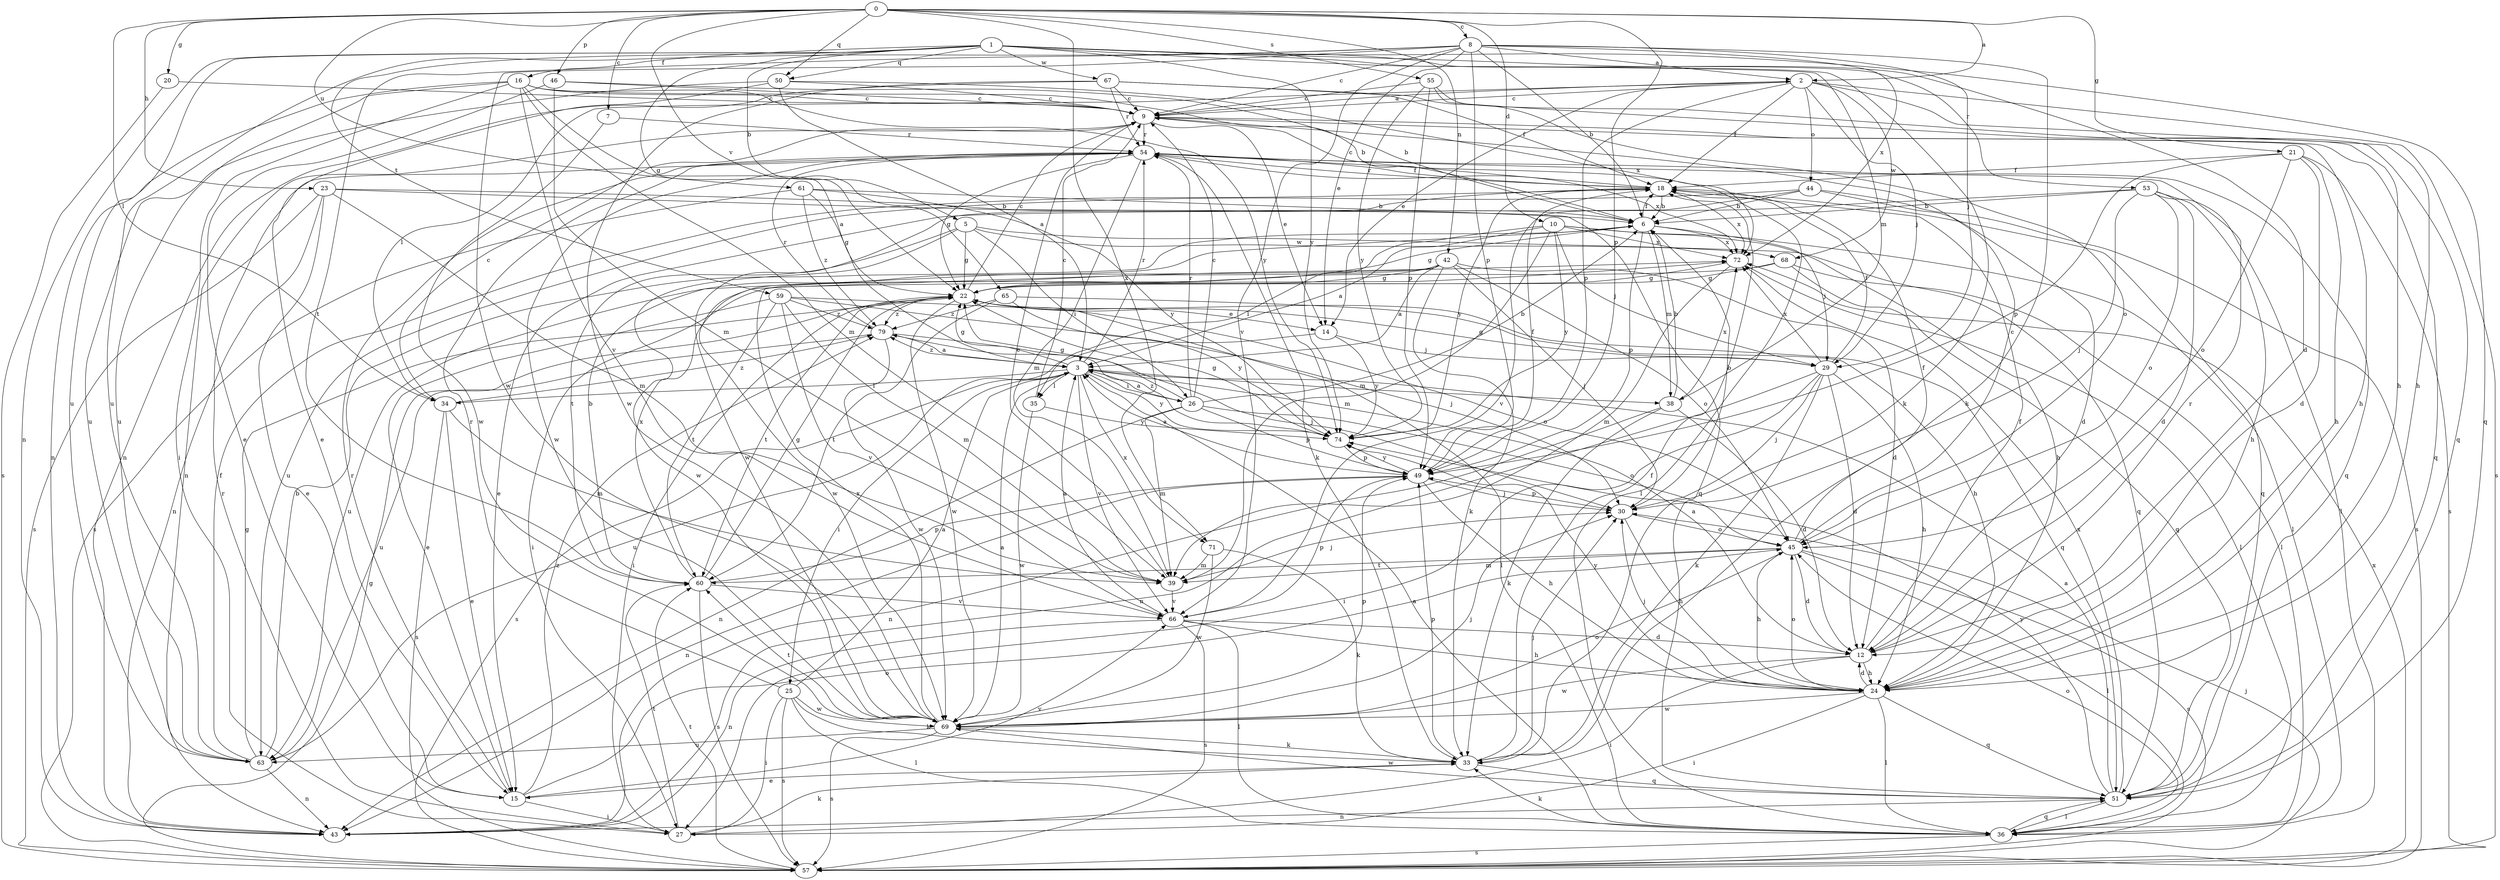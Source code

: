 strict digraph  {
0;
1;
2;
3;
5;
6;
7;
8;
9;
10;
12;
14;
15;
16;
18;
20;
21;
22;
23;
24;
25;
26;
27;
29;
30;
33;
34;
35;
36;
38;
39;
42;
43;
44;
45;
46;
49;
50;
51;
53;
54;
55;
57;
59;
60;
61;
63;
65;
66;
67;
68;
69;
71;
72;
74;
79;
0 -> 2  [label=a];
0 -> 7  [label=c];
0 -> 8  [label=c];
0 -> 10  [label=d];
0 -> 20  [label=g];
0 -> 21  [label=g];
0 -> 23  [label=h];
0 -> 34  [label=l];
0 -> 42  [label=n];
0 -> 46  [label=p];
0 -> 49  [label=p];
0 -> 50  [label=q];
0 -> 55  [label=s];
0 -> 61  [label=u];
0 -> 65  [label=v];
0 -> 71  [label=x];
1 -> 5  [label=b];
1 -> 12  [label=d];
1 -> 16  [label=f];
1 -> 22  [label=g];
1 -> 33  [label=k];
1 -> 38  [label=m];
1 -> 43  [label=n];
1 -> 50  [label=q];
1 -> 51  [label=q];
1 -> 53  [label=r];
1 -> 59  [label=t];
1 -> 63  [label=u];
1 -> 67  [label=w];
1 -> 74  [label=y];
2 -> 9  [label=c];
2 -> 14  [label=e];
2 -> 18  [label=f];
2 -> 24  [label=h];
2 -> 29  [label=j];
2 -> 34  [label=l];
2 -> 44  [label=o];
2 -> 49  [label=p];
2 -> 57  [label=s];
2 -> 68  [label=w];
3 -> 22  [label=g];
3 -> 25  [label=i];
3 -> 26  [label=i];
3 -> 34  [label=l];
3 -> 35  [label=l];
3 -> 38  [label=m];
3 -> 54  [label=r];
3 -> 57  [label=s];
3 -> 66  [label=v];
3 -> 71  [label=x];
3 -> 74  [label=y];
3 -> 79  [label=z];
5 -> 22  [label=g];
5 -> 26  [label=i];
5 -> 51  [label=q];
5 -> 60  [label=t];
5 -> 68  [label=w];
5 -> 69  [label=w];
6 -> 18  [label=f];
6 -> 22  [label=g];
6 -> 29  [label=j];
6 -> 38  [label=m];
6 -> 49  [label=p];
6 -> 72  [label=x];
7 -> 54  [label=r];
7 -> 69  [label=w];
8 -> 2  [label=a];
8 -> 6  [label=b];
8 -> 9  [label=c];
8 -> 14  [label=e];
8 -> 29  [label=j];
8 -> 33  [label=k];
8 -> 49  [label=p];
8 -> 60  [label=t];
8 -> 63  [label=u];
8 -> 66  [label=v];
8 -> 69  [label=w];
8 -> 72  [label=x];
9 -> 2  [label=a];
9 -> 14  [label=e];
9 -> 24  [label=h];
9 -> 43  [label=n];
9 -> 51  [label=q];
9 -> 54  [label=r];
10 -> 3  [label=a];
10 -> 24  [label=h];
10 -> 29  [label=j];
10 -> 35  [label=l];
10 -> 36  [label=l];
10 -> 39  [label=m];
10 -> 72  [label=x];
10 -> 74  [label=y];
12 -> 3  [label=a];
12 -> 18  [label=f];
12 -> 24  [label=h];
12 -> 27  [label=i];
12 -> 54  [label=r];
12 -> 69  [label=w];
14 -> 29  [label=j];
14 -> 63  [label=u];
14 -> 74  [label=y];
15 -> 27  [label=i];
15 -> 45  [label=o];
15 -> 54  [label=r];
15 -> 66  [label=v];
15 -> 79  [label=z];
16 -> 3  [label=a];
16 -> 6  [label=b];
16 -> 9  [label=c];
16 -> 27  [label=i];
16 -> 39  [label=m];
16 -> 43  [label=n];
16 -> 63  [label=u];
16 -> 66  [label=v];
16 -> 74  [label=y];
18 -> 6  [label=b];
18 -> 9  [label=c];
18 -> 51  [label=q];
18 -> 54  [label=r];
18 -> 69  [label=w];
18 -> 72  [label=x];
18 -> 74  [label=y];
20 -> 9  [label=c];
20 -> 57  [label=s];
21 -> 12  [label=d];
21 -> 18  [label=f];
21 -> 24  [label=h];
21 -> 45  [label=o];
21 -> 49  [label=p];
21 -> 57  [label=s];
22 -> 9  [label=c];
22 -> 14  [label=e];
22 -> 27  [label=i];
22 -> 36  [label=l];
22 -> 51  [label=q];
22 -> 60  [label=t];
22 -> 69  [label=w];
22 -> 79  [label=z];
23 -> 6  [label=b];
23 -> 15  [label=e];
23 -> 39  [label=m];
23 -> 43  [label=n];
23 -> 51  [label=q];
23 -> 57  [label=s];
24 -> 12  [label=d];
24 -> 27  [label=i];
24 -> 30  [label=j];
24 -> 36  [label=l];
24 -> 45  [label=o];
24 -> 51  [label=q];
24 -> 69  [label=w];
24 -> 74  [label=y];
25 -> 3  [label=a];
25 -> 27  [label=i];
25 -> 33  [label=k];
25 -> 36  [label=l];
25 -> 54  [label=r];
25 -> 57  [label=s];
25 -> 69  [label=w];
26 -> 3  [label=a];
26 -> 6  [label=b];
26 -> 9  [label=c];
26 -> 22  [label=g];
26 -> 39  [label=m];
26 -> 43  [label=n];
26 -> 45  [label=o];
26 -> 49  [label=p];
26 -> 54  [label=r];
27 -> 33  [label=k];
27 -> 54  [label=r];
27 -> 60  [label=t];
29 -> 12  [label=d];
29 -> 18  [label=f];
29 -> 22  [label=g];
29 -> 24  [label=h];
29 -> 27  [label=i];
29 -> 30  [label=j];
29 -> 33  [label=k];
29 -> 43  [label=n];
29 -> 72  [label=x];
30 -> 6  [label=b];
30 -> 24  [label=h];
30 -> 45  [label=o];
30 -> 49  [label=p];
33 -> 15  [label=e];
33 -> 18  [label=f];
33 -> 30  [label=j];
33 -> 49  [label=p];
33 -> 51  [label=q];
34 -> 9  [label=c];
34 -> 15  [label=e];
34 -> 39  [label=m];
34 -> 57  [label=s];
34 -> 79  [label=z];
35 -> 9  [label=c];
35 -> 69  [label=w];
35 -> 74  [label=y];
36 -> 3  [label=a];
36 -> 33  [label=k];
36 -> 45  [label=o];
36 -> 51  [label=q];
36 -> 57  [label=s];
38 -> 6  [label=b];
38 -> 12  [label=d];
38 -> 33  [label=k];
38 -> 43  [label=n];
38 -> 72  [label=x];
39 -> 9  [label=c];
39 -> 30  [label=j];
39 -> 66  [label=v];
42 -> 3  [label=a];
42 -> 12  [label=d];
42 -> 22  [label=g];
42 -> 30  [label=j];
42 -> 33  [label=k];
42 -> 45  [label=o];
42 -> 63  [label=u];
42 -> 69  [label=w];
44 -> 6  [label=b];
44 -> 12  [label=d];
44 -> 57  [label=s];
44 -> 63  [label=u];
44 -> 66  [label=v];
45 -> 9  [label=c];
45 -> 12  [label=d];
45 -> 18  [label=f];
45 -> 24  [label=h];
45 -> 36  [label=l];
45 -> 39  [label=m];
45 -> 57  [label=s];
45 -> 60  [label=t];
46 -> 6  [label=b];
46 -> 9  [label=c];
46 -> 15  [label=e];
46 -> 39  [label=m];
49 -> 3  [label=a];
49 -> 18  [label=f];
49 -> 24  [label=h];
49 -> 30  [label=j];
49 -> 43  [label=n];
49 -> 74  [label=y];
50 -> 3  [label=a];
50 -> 9  [label=c];
50 -> 15  [label=e];
50 -> 63  [label=u];
50 -> 72  [label=x];
51 -> 3  [label=a];
51 -> 36  [label=l];
51 -> 43  [label=n];
51 -> 69  [label=w];
51 -> 72  [label=x];
51 -> 74  [label=y];
53 -> 6  [label=b];
53 -> 12  [label=d];
53 -> 15  [label=e];
53 -> 24  [label=h];
53 -> 30  [label=j];
53 -> 36  [label=l];
53 -> 45  [label=o];
54 -> 18  [label=f];
54 -> 22  [label=g];
54 -> 33  [label=k];
54 -> 36  [label=l];
54 -> 39  [label=m];
54 -> 51  [label=q];
54 -> 69  [label=w];
54 -> 72  [label=x];
55 -> 9  [label=c];
55 -> 24  [label=h];
55 -> 49  [label=p];
55 -> 51  [label=q];
55 -> 74  [label=y];
57 -> 22  [label=g];
57 -> 30  [label=j];
57 -> 60  [label=t];
57 -> 72  [label=x];
59 -> 15  [label=e];
59 -> 30  [label=j];
59 -> 39  [label=m];
59 -> 45  [label=o];
59 -> 60  [label=t];
59 -> 66  [label=v];
59 -> 79  [label=z];
60 -> 6  [label=b];
60 -> 22  [label=g];
60 -> 49  [label=p];
60 -> 57  [label=s];
60 -> 66  [label=v];
60 -> 72  [label=x];
61 -> 6  [label=b];
61 -> 22  [label=g];
61 -> 57  [label=s];
61 -> 74  [label=y];
61 -> 79  [label=z];
63 -> 6  [label=b];
63 -> 18  [label=f];
63 -> 22  [label=g];
63 -> 43  [label=n];
65 -> 24  [label=h];
65 -> 60  [label=t];
65 -> 74  [label=y];
65 -> 79  [label=z];
66 -> 3  [label=a];
66 -> 12  [label=d];
66 -> 24  [label=h];
66 -> 36  [label=l];
66 -> 43  [label=n];
66 -> 49  [label=p];
66 -> 57  [label=s];
67 -> 9  [label=c];
67 -> 18  [label=f];
67 -> 43  [label=n];
67 -> 45  [label=o];
67 -> 54  [label=r];
67 -> 69  [label=w];
68 -> 22  [label=g];
68 -> 27  [label=i];
68 -> 36  [label=l];
68 -> 51  [label=q];
69 -> 3  [label=a];
69 -> 30  [label=j];
69 -> 33  [label=k];
69 -> 45  [label=o];
69 -> 49  [label=p];
69 -> 57  [label=s];
69 -> 60  [label=t];
69 -> 63  [label=u];
69 -> 72  [label=x];
71 -> 33  [label=k];
71 -> 39  [label=m];
71 -> 69  [label=w];
72 -> 22  [label=g];
72 -> 36  [label=l];
72 -> 39  [label=m];
74 -> 22  [label=g];
74 -> 49  [label=p];
74 -> 79  [label=z];
79 -> 3  [label=a];
79 -> 30  [label=j];
79 -> 54  [label=r];
79 -> 63  [label=u];
79 -> 69  [label=w];
}
